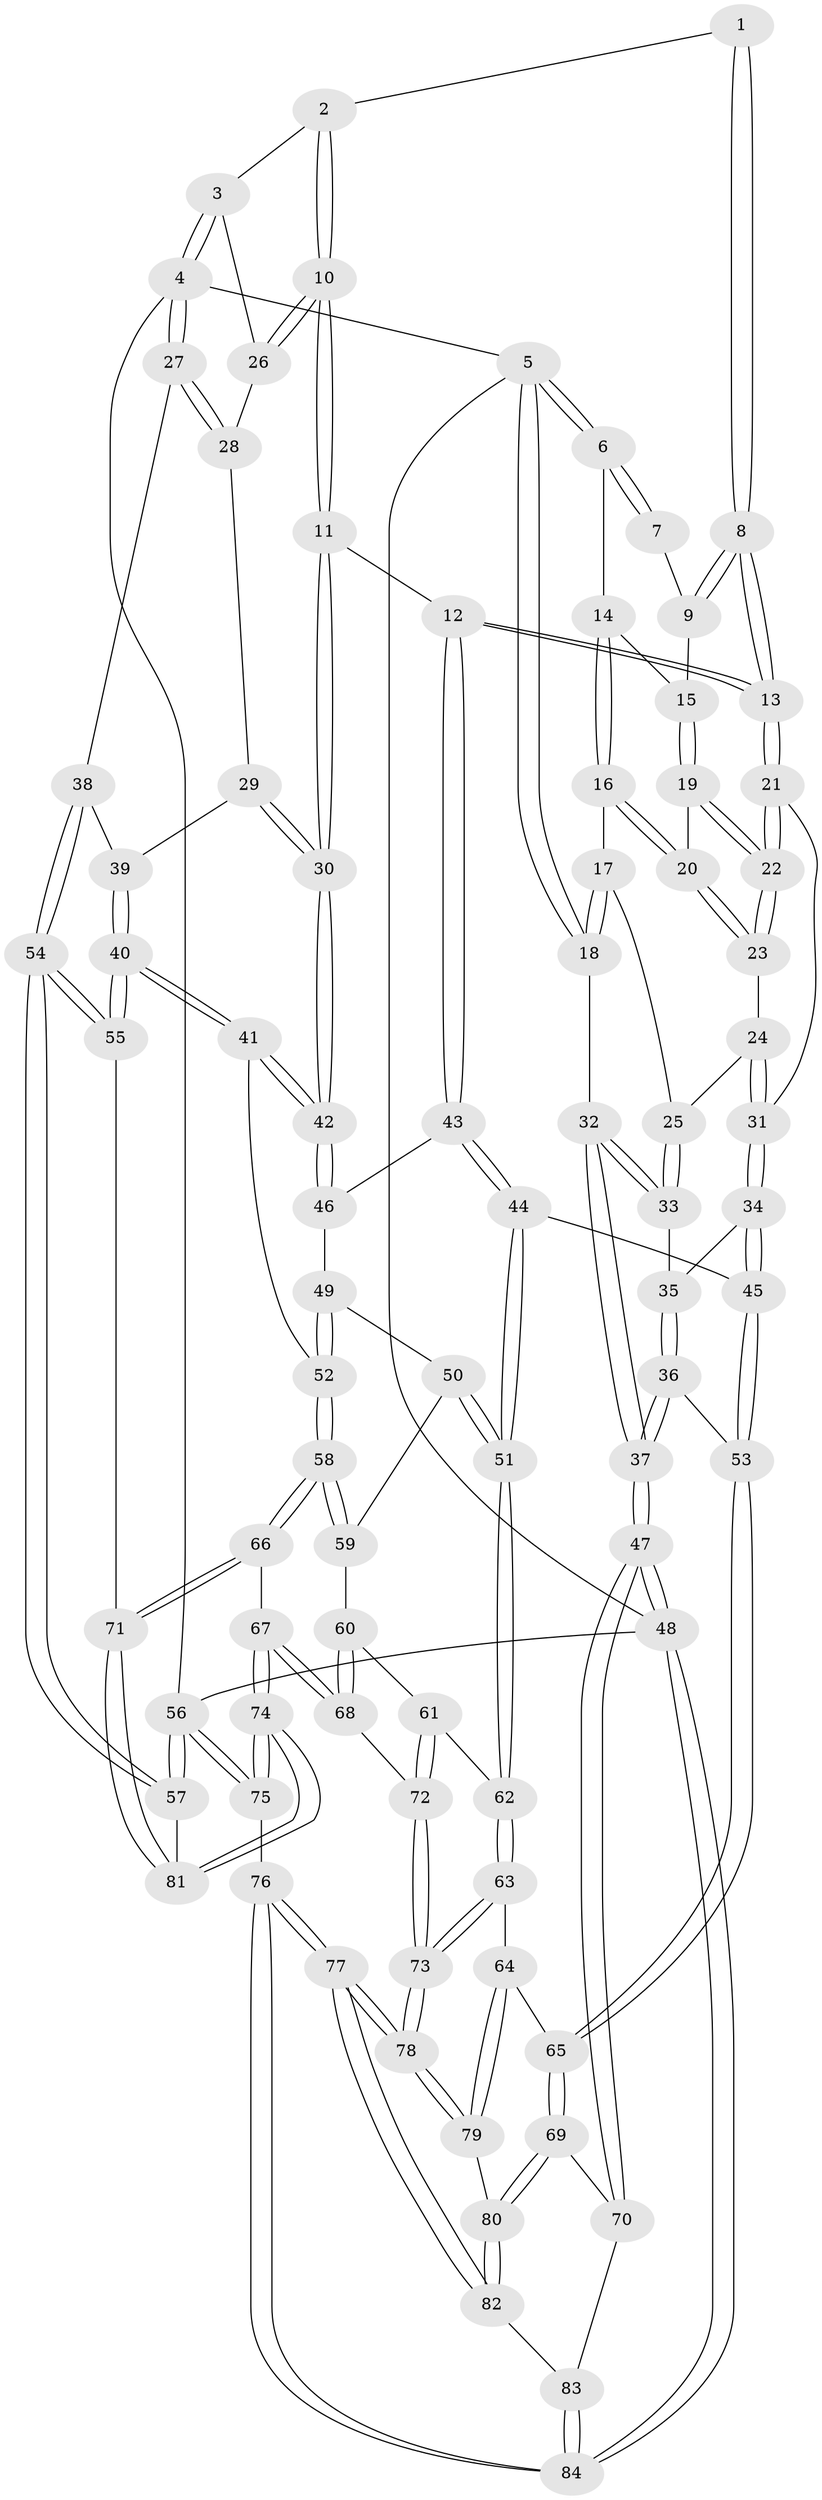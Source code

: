 // Generated by graph-tools (version 1.1) at 2025/27/03/15/25 16:27:56]
// undirected, 84 vertices, 207 edges
graph export_dot {
graph [start="1"]
  node [color=gray90,style=filled];
  1 [pos="+0.5004017921440407+0"];
  2 [pos="+0.6850996881974503+0"];
  3 [pos="+1+0"];
  4 [pos="+1+0"];
  5 [pos="+0+0"];
  6 [pos="+0+0"];
  7 [pos="+0.43063323855233565+0"];
  8 [pos="+0.5453628331520242+0.17061779702361307"];
  9 [pos="+0.29917555373824484+0.06083166836746457"];
  10 [pos="+0.7402440141507828+0.23276559864143523"];
  11 [pos="+0.6466947139268746+0.2978657908868999"];
  12 [pos="+0.5737664443700512+0.28012641934185106"];
  13 [pos="+0.5689819977647392+0.2750102805812306"];
  14 [pos="+0.06480388594598746+0"];
  15 [pos="+0.2627979673757997+0.10216621909096654"];
  16 [pos="+0.10403409004775582+0.16470130368612446"];
  17 [pos="+0.08156589214779393+0.18163038718689622"];
  18 [pos="+0+0.15950092855659076"];
  19 [pos="+0.26389740190230376+0.12702448855027926"];
  20 [pos="+0.1798637103805504+0.20243344760762383"];
  21 [pos="+0.42082629094286433+0.253376734148922"];
  22 [pos="+0.4067684456967009+0.24648160855512993"];
  23 [pos="+0.18672761160727325+0.2679016395132078"];
  24 [pos="+0.17748116514150775+0.2974120828366942"];
  25 [pos="+0.03205225363063159+0.31746388479762816"];
  26 [pos="+0.8031074990843775+0.2027523255982163"];
  27 [pos="+1+0.2655683727451667"];
  28 [pos="+0.9759738226062685+0.2886773764712199"];
  29 [pos="+0.9427283140461423+0.4004433932416881"];
  30 [pos="+0.6870900509289519+0.36925150692886743"];
  31 [pos="+0.2212657987271661+0.3833034348915727"];
  32 [pos="+0+0.2859130051650875"];
  33 [pos="+0.030257374777801722+0.31855884709326554"];
  34 [pos="+0.21830838933953162+0.513677211975947"];
  35 [pos="+0.04687252846411046+0.35698387910692114"];
  36 [pos="+0.007918007528166671+0.6081896161865015"];
  37 [pos="+0+0.6350628644940104"];
  38 [pos="+1+0.4719716040929577"];
  39 [pos="+0.9465519674282142+0.40735165051478084"];
  40 [pos="+0.9019262568069928+0.625833901825923"];
  41 [pos="+0.7554228167579429+0.56793753203381"];
  42 [pos="+0.7476005771214175+0.552123568429185"];
  43 [pos="+0.42323227170447325+0.48640888497845847"];
  44 [pos="+0.3194470495000983+0.56268532911004"];
  45 [pos="+0.2247673640351544+0.5438029351062004"];
  46 [pos="+0.5262219121534838+0.579290989221277"];
  47 [pos="+0+0.9494692968263633"];
  48 [pos="+0+1"];
  49 [pos="+0.5327979990982186+0.6074927265527141"];
  50 [pos="+0.503655409926501+0.6691290681702617"];
  51 [pos="+0.36844383510067413+0.6639754841263487"];
  52 [pos="+0.6698505181073533+0.6772422896031781"];
  53 [pos="+0.1071771786409157+0.6137715650850718"];
  54 [pos="+1+0.7330083553672806"];
  55 [pos="+1+0.7079161188487634"];
  56 [pos="+1+1"];
  57 [pos="+1+0.9862077125086526"];
  58 [pos="+0.6629385597814486+0.6900029119873"];
  59 [pos="+0.544081215055886+0.6944741421100018"];
  60 [pos="+0.5193747580180925+0.7434939490834505"];
  61 [pos="+0.44125145734720067+0.7557090324499983"];
  62 [pos="+0.372149272466988+0.7223469563857626"];
  63 [pos="+0.3598852665316186+0.7518881508142043"];
  64 [pos="+0.3158731056278807+0.8108906516761205"];
  65 [pos="+0.11054008386175843+0.6261652482571033"];
  66 [pos="+0.6587897624881285+0.7862702009281778"];
  67 [pos="+0.6355316774692519+0.8263118151162084"];
  68 [pos="+0.5450813585046183+0.7993641716890179"];
  69 [pos="+0.15074982976099185+0.8196230926639498"];
  70 [pos="+0.05230430300789922+0.8869503981694837"];
  71 [pos="+0.8527632364496693+0.8339342377506447"];
  72 [pos="+0.4915807904287276+0.8139941630376725"];
  73 [pos="+0.4671810228022027+0.88725343002404"];
  74 [pos="+0.6086621352501441+1"];
  75 [pos="+0.5995752443584178+1"];
  76 [pos="+0.5921840495854575+1"];
  77 [pos="+0.4867533352399438+1"];
  78 [pos="+0.4762981813871623+1"];
  79 [pos="+0.2970992434801325+0.8427195023774706"];
  80 [pos="+0.23639580348915468+0.8674403730084246"];
  81 [pos="+0.7935965706184029+0.9612378511493304"];
  82 [pos="+0.2271550861167514+0.9379237345615987"];
  83 [pos="+0.18728412046798165+1"];
  84 [pos="+0.18220813630364374+1"];
  1 -- 2;
  1 -- 8;
  1 -- 8;
  2 -- 3;
  2 -- 10;
  2 -- 10;
  3 -- 4;
  3 -- 4;
  3 -- 26;
  4 -- 5;
  4 -- 27;
  4 -- 27;
  4 -- 56;
  5 -- 6;
  5 -- 6;
  5 -- 18;
  5 -- 18;
  5 -- 48;
  6 -- 7;
  6 -- 7;
  6 -- 14;
  7 -- 9;
  8 -- 9;
  8 -- 9;
  8 -- 13;
  8 -- 13;
  9 -- 15;
  10 -- 11;
  10 -- 11;
  10 -- 26;
  10 -- 26;
  11 -- 12;
  11 -- 30;
  11 -- 30;
  12 -- 13;
  12 -- 13;
  12 -- 43;
  12 -- 43;
  13 -- 21;
  13 -- 21;
  14 -- 15;
  14 -- 16;
  14 -- 16;
  15 -- 19;
  15 -- 19;
  16 -- 17;
  16 -- 20;
  16 -- 20;
  17 -- 18;
  17 -- 18;
  17 -- 25;
  18 -- 32;
  19 -- 20;
  19 -- 22;
  19 -- 22;
  20 -- 23;
  20 -- 23;
  21 -- 22;
  21 -- 22;
  21 -- 31;
  22 -- 23;
  22 -- 23;
  23 -- 24;
  24 -- 25;
  24 -- 31;
  24 -- 31;
  25 -- 33;
  25 -- 33;
  26 -- 28;
  27 -- 28;
  27 -- 28;
  27 -- 38;
  28 -- 29;
  29 -- 30;
  29 -- 30;
  29 -- 39;
  30 -- 42;
  30 -- 42;
  31 -- 34;
  31 -- 34;
  32 -- 33;
  32 -- 33;
  32 -- 37;
  32 -- 37;
  33 -- 35;
  34 -- 35;
  34 -- 45;
  34 -- 45;
  35 -- 36;
  35 -- 36;
  36 -- 37;
  36 -- 37;
  36 -- 53;
  37 -- 47;
  37 -- 47;
  38 -- 39;
  38 -- 54;
  38 -- 54;
  39 -- 40;
  39 -- 40;
  40 -- 41;
  40 -- 41;
  40 -- 55;
  40 -- 55;
  41 -- 42;
  41 -- 42;
  41 -- 52;
  42 -- 46;
  42 -- 46;
  43 -- 44;
  43 -- 44;
  43 -- 46;
  44 -- 45;
  44 -- 51;
  44 -- 51;
  45 -- 53;
  45 -- 53;
  46 -- 49;
  47 -- 48;
  47 -- 48;
  47 -- 70;
  47 -- 70;
  48 -- 84;
  48 -- 84;
  48 -- 56;
  49 -- 50;
  49 -- 52;
  49 -- 52;
  50 -- 51;
  50 -- 51;
  50 -- 59;
  51 -- 62;
  51 -- 62;
  52 -- 58;
  52 -- 58;
  53 -- 65;
  53 -- 65;
  54 -- 55;
  54 -- 55;
  54 -- 57;
  54 -- 57;
  55 -- 71;
  56 -- 57;
  56 -- 57;
  56 -- 75;
  56 -- 75;
  57 -- 81;
  58 -- 59;
  58 -- 59;
  58 -- 66;
  58 -- 66;
  59 -- 60;
  60 -- 61;
  60 -- 68;
  60 -- 68;
  61 -- 62;
  61 -- 72;
  61 -- 72;
  62 -- 63;
  62 -- 63;
  63 -- 64;
  63 -- 73;
  63 -- 73;
  64 -- 65;
  64 -- 79;
  64 -- 79;
  65 -- 69;
  65 -- 69;
  66 -- 67;
  66 -- 71;
  66 -- 71;
  67 -- 68;
  67 -- 68;
  67 -- 74;
  67 -- 74;
  68 -- 72;
  69 -- 70;
  69 -- 80;
  69 -- 80;
  70 -- 83;
  71 -- 81;
  71 -- 81;
  72 -- 73;
  72 -- 73;
  73 -- 78;
  73 -- 78;
  74 -- 75;
  74 -- 75;
  74 -- 81;
  74 -- 81;
  75 -- 76;
  76 -- 77;
  76 -- 77;
  76 -- 84;
  76 -- 84;
  77 -- 78;
  77 -- 78;
  77 -- 82;
  77 -- 82;
  78 -- 79;
  78 -- 79;
  79 -- 80;
  80 -- 82;
  80 -- 82;
  82 -- 83;
  83 -- 84;
  83 -- 84;
}
